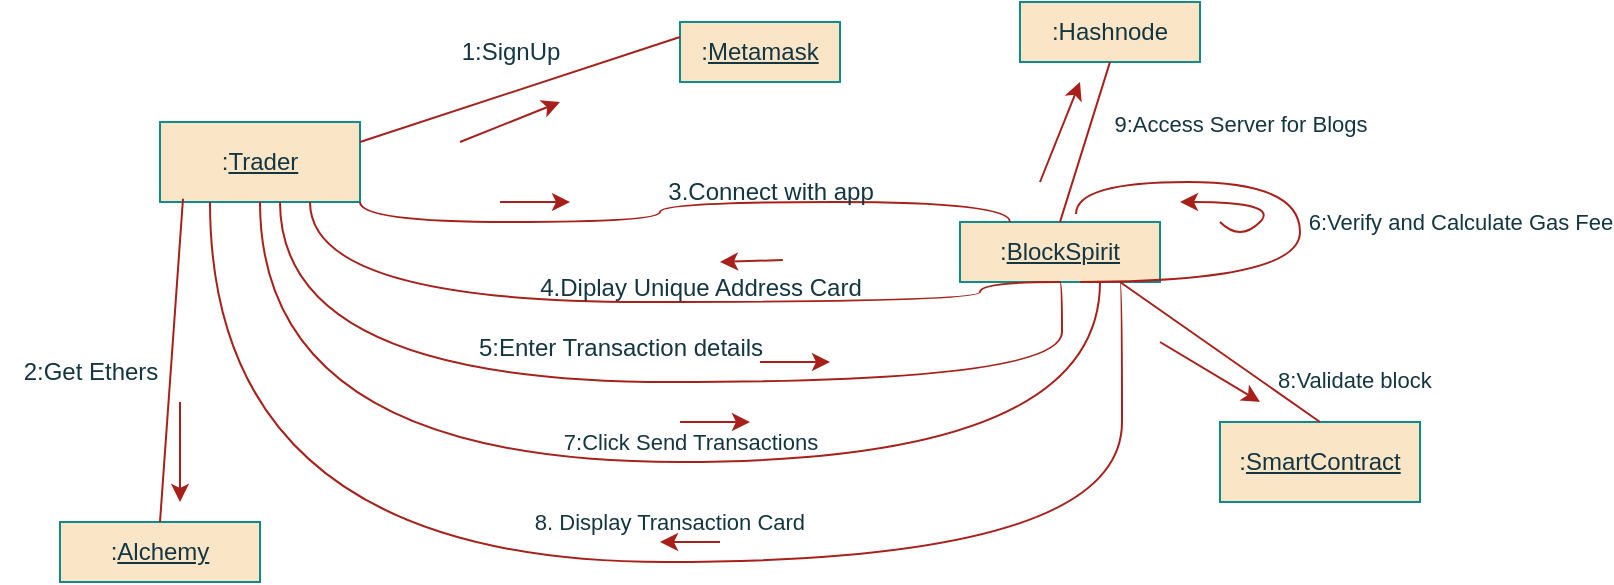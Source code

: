 <mxfile version="24.7.17">
  <diagram name="Page-1" id="461_pMzQ_bFux2WRzo8j">
    <mxGraphModel dx="1784" dy="501" grid="1" gridSize="10" guides="1" tooltips="1" connect="1" arrows="1" fold="1" page="1" pageScale="1" pageWidth="850" pageHeight="1100" math="0" shadow="0">
      <root>
        <mxCell id="0" />
        <mxCell id="1" parent="0" />
        <mxCell id="MuZyqHrl32whdEdbHXzR-1" value=":&lt;u&gt;Trader&lt;/u&gt;" style="html=1;whiteSpace=wrap;labelBackgroundColor=none;fillColor=#FAE5C7;strokeColor=#0F8B8D;fontColor=#143642;" parent="1" vertex="1">
          <mxGeometry x="70" y="100" width="100" height="40" as="geometry" />
        </mxCell>
        <mxCell id="MuZyqHrl32whdEdbHXzR-3" value=":&lt;u&gt;BlockSpirit&lt;/u&gt;" style="html=1;whiteSpace=wrap;labelBackgroundColor=none;fillColor=#FAE5C7;strokeColor=#0F8B8D;fontColor=#143642;" parent="1" vertex="1">
          <mxGeometry x="470" y="150" width="100" height="30" as="geometry" />
        </mxCell>
        <mxCell id="MuZyqHrl32whdEdbHXzR-4" value=":&lt;u&gt;Metamask&lt;/u&gt;" style="html=1;whiteSpace=wrap;labelBackgroundColor=none;fillColor=#FAE5C7;strokeColor=#0F8B8D;fontColor=#143642;" parent="1" vertex="1">
          <mxGeometry x="330" y="50" width="80" height="30" as="geometry" />
        </mxCell>
        <mxCell id="MuZyqHrl32whdEdbHXzR-5" value=":&lt;u&gt;SmartContract&lt;/u&gt;" style="html=1;whiteSpace=wrap;labelBackgroundColor=none;fillColor=#FAE5C7;strokeColor=#0F8B8D;fontColor=#143642;" parent="1" vertex="1">
          <mxGeometry x="600" y="250" width="100" height="40" as="geometry" />
        </mxCell>
        <mxCell id="xeMZNOC3GCtzYAOFiGIL-1" value="" style="endArrow=none;html=1;rounded=0;exitX=1;exitY=0.25;exitDx=0;exitDy=0;entryX=0;entryY=0.25;entryDx=0;entryDy=0;labelBackgroundColor=none;strokeColor=#A8201A;fontColor=default;" edge="1" parent="1" source="MuZyqHrl32whdEdbHXzR-1" target="MuZyqHrl32whdEdbHXzR-4">
          <mxGeometry width="50" height="50" relative="1" as="geometry">
            <mxPoint x="430" y="310" as="sourcePoint" />
            <mxPoint x="480" y="260" as="targetPoint" />
          </mxGeometry>
        </mxCell>
        <mxCell id="xeMZNOC3GCtzYAOFiGIL-2" value="" style="endArrow=classic;html=1;rounded=0;labelBackgroundColor=none;strokeColor=#A8201A;fontColor=default;" edge="1" parent="1">
          <mxGeometry width="50" height="50" relative="1" as="geometry">
            <mxPoint x="220" y="110" as="sourcePoint" />
            <mxPoint x="270" y="90" as="targetPoint" />
          </mxGeometry>
        </mxCell>
        <mxCell id="xeMZNOC3GCtzYAOFiGIL-3" value="1:SignUp" style="text;html=1;align=center;verticalAlign=middle;resizable=0;points=[];autosize=1;strokeColor=none;fillColor=none;labelBackgroundColor=none;fontColor=#143642;" vertex="1" parent="1">
          <mxGeometry x="210" y="50" width="70" height="30" as="geometry" />
        </mxCell>
        <mxCell id="xeMZNOC3GCtzYAOFiGIL-4" value=":&lt;u&gt;Alchemy&lt;/u&gt;" style="html=1;whiteSpace=wrap;labelBackgroundColor=none;fillColor=#FAE5C7;strokeColor=#0F8B8D;fontColor=#143642;" vertex="1" parent="1">
          <mxGeometry x="20" y="300" width="100" height="30" as="geometry" />
        </mxCell>
        <mxCell id="xeMZNOC3GCtzYAOFiGIL-6" value="" style="endArrow=none;html=1;rounded=0;entryX=0.5;entryY=0;entryDx=0;entryDy=0;exitX=0.115;exitY=0.96;exitDx=0;exitDy=0;exitPerimeter=0;labelBackgroundColor=none;strokeColor=#A8201A;fontColor=default;" edge="1" parent="1" source="MuZyqHrl32whdEdbHXzR-1" target="xeMZNOC3GCtzYAOFiGIL-4">
          <mxGeometry width="50" height="50" relative="1" as="geometry">
            <mxPoint x="130" y="200" as="sourcePoint" />
            <mxPoint x="480" y="260" as="targetPoint" />
          </mxGeometry>
        </mxCell>
        <mxCell id="xeMZNOC3GCtzYAOFiGIL-9" value="" style="endArrow=classic;html=1;rounded=0;labelBackgroundColor=none;strokeColor=#A8201A;fontColor=default;" edge="1" parent="1">
          <mxGeometry width="50" height="50" relative="1" as="geometry">
            <mxPoint x="80" y="240" as="sourcePoint" />
            <mxPoint x="80" y="290" as="targetPoint" />
          </mxGeometry>
        </mxCell>
        <mxCell id="xeMZNOC3GCtzYAOFiGIL-10" value="2:Get Ethers" style="text;html=1;align=center;verticalAlign=middle;resizable=0;points=[];autosize=1;strokeColor=none;fillColor=none;labelBackgroundColor=none;fontColor=#143642;" vertex="1" parent="1">
          <mxGeometry x="-10" y="210" width="90" height="30" as="geometry" />
        </mxCell>
        <mxCell id="xeMZNOC3GCtzYAOFiGIL-11" value="" style="endArrow=none;html=1;rounded=0;exitX=1;exitY=1;exitDx=0;exitDy=0;entryX=0.25;entryY=0;entryDx=0;entryDy=0;edgeStyle=orthogonalEdgeStyle;curved=1;labelBackgroundColor=none;strokeColor=#A8201A;fontColor=default;" edge="1" parent="1" source="MuZyqHrl32whdEdbHXzR-1" target="MuZyqHrl32whdEdbHXzR-3">
          <mxGeometry width="50" height="50" relative="1" as="geometry">
            <mxPoint x="430" y="310" as="sourcePoint" />
            <mxPoint x="480" y="260" as="targetPoint" />
          </mxGeometry>
        </mxCell>
        <mxCell id="xeMZNOC3GCtzYAOFiGIL-13" value="3.Connect with app" style="text;html=1;align=center;verticalAlign=middle;resizable=0;points=[];autosize=1;strokeColor=none;fillColor=none;labelBackgroundColor=none;fontColor=#143642;" vertex="1" parent="1">
          <mxGeometry x="310" y="120" width="130" height="30" as="geometry" />
        </mxCell>
        <mxCell id="xeMZNOC3GCtzYAOFiGIL-15" value="" style="endArrow=none;html=1;rounded=0;entryX=0.5;entryY=1;entryDx=0;entryDy=0;exitX=0.75;exitY=1;exitDx=0;exitDy=0;edgeStyle=orthogonalEdgeStyle;curved=1;labelBackgroundColor=none;strokeColor=#A8201A;fontColor=default;" edge="1" parent="1" source="MuZyqHrl32whdEdbHXzR-1" target="MuZyqHrl32whdEdbHXzR-3">
          <mxGeometry width="50" height="50" relative="1" as="geometry">
            <mxPoint x="430" y="310" as="sourcePoint" />
            <mxPoint x="480" y="260" as="targetPoint" />
            <Array as="points">
              <mxPoint x="145" y="190" />
              <mxPoint x="480" y="190" />
              <mxPoint x="480" y="180" />
            </Array>
          </mxGeometry>
        </mxCell>
        <mxCell id="xeMZNOC3GCtzYAOFiGIL-16" value="4.Diplay Unique Address Card" style="text;html=1;align=center;verticalAlign=middle;resizable=0;points=[];autosize=1;strokeColor=none;fillColor=none;labelBackgroundColor=none;fontColor=#143642;" vertex="1" parent="1">
          <mxGeometry x="245" y="168" width="190" height="30" as="geometry" />
        </mxCell>
        <mxCell id="xeMZNOC3GCtzYAOFiGIL-19" value="" style="endArrow=none;html=1;rounded=0;edgeStyle=orthogonalEdgeStyle;curved=1;exitX=0.6;exitY=1;exitDx=0;exitDy=0;exitPerimeter=0;labelBackgroundColor=none;strokeColor=#A8201A;fontColor=default;" edge="1" parent="1" source="MuZyqHrl32whdEdbHXzR-1">
          <mxGeometry width="50" height="50" relative="1" as="geometry">
            <mxPoint x="430" y="310" as="sourcePoint" />
            <mxPoint x="520" y="180" as="targetPoint" />
            <Array as="points">
              <mxPoint x="130" y="230" />
              <mxPoint x="521" y="230" />
            </Array>
          </mxGeometry>
        </mxCell>
        <mxCell id="xeMZNOC3GCtzYAOFiGIL-20" value="5:Enter Transaction details" style="text;html=1;align=center;verticalAlign=middle;resizable=0;points=[];autosize=1;strokeColor=none;fillColor=none;labelBackgroundColor=none;fontColor=#143642;" vertex="1" parent="1">
          <mxGeometry x="215" y="198" width="170" height="30" as="geometry" />
        </mxCell>
        <mxCell id="xeMZNOC3GCtzYAOFiGIL-23" value="" style="endArrow=none;html=1;rounded=0;entryX=0.6;entryY=1;entryDx=0;entryDy=0;edgeStyle=orthogonalEdgeStyle;curved=1;entryPerimeter=0;exitX=0.58;exitY=-0.133;exitDx=0;exitDy=0;exitPerimeter=0;labelBackgroundColor=none;strokeColor=#A8201A;fontColor=default;" edge="1" parent="1" source="MuZyqHrl32whdEdbHXzR-3" target="MuZyqHrl32whdEdbHXzR-3">
          <mxGeometry width="50" height="50" relative="1" as="geometry">
            <mxPoint x="570" y="130" as="sourcePoint" />
            <mxPoint x="575" y="168" as="targetPoint" />
            <Array as="points">
              <mxPoint x="528" y="130" />
              <mxPoint x="640" y="130" />
              <mxPoint x="640" y="180" />
            </Array>
          </mxGeometry>
        </mxCell>
        <mxCell id="xeMZNOC3GCtzYAOFiGIL-24" value="6:Verify and Calculate Gas Fee" style="edgeLabel;html=1;align=center;verticalAlign=middle;resizable=0;points=[];labelBackgroundColor=none;fontColor=#143642;" vertex="1" connectable="0" parent="xeMZNOC3GCtzYAOFiGIL-23">
          <mxGeometry x="-0.698" y="-6" relative="1" as="geometry">
            <mxPoint x="164" y="14" as="offset" />
          </mxGeometry>
        </mxCell>
        <mxCell id="xeMZNOC3GCtzYAOFiGIL-25" value="" style="endArrow=none;html=1;rounded=0;exitX=0.5;exitY=1;exitDx=0;exitDy=0;edgeStyle=orthogonalEdgeStyle;curved=1;labelBackgroundColor=none;strokeColor=#A8201A;fontColor=default;" edge="1" parent="1" source="MuZyqHrl32whdEdbHXzR-1">
          <mxGeometry width="50" height="50" relative="1" as="geometry">
            <mxPoint x="430" y="310" as="sourcePoint" />
            <mxPoint x="540" y="180" as="targetPoint" />
            <Array as="points">
              <mxPoint x="120" y="270" />
              <mxPoint x="540" y="270" />
            </Array>
          </mxGeometry>
        </mxCell>
        <mxCell id="xeMZNOC3GCtzYAOFiGIL-26" value="7:Click Send Transactions" style="edgeLabel;html=1;align=center;verticalAlign=middle;resizable=0;points=[];labelBackgroundColor=none;fontColor=#143642;" vertex="1" connectable="0" parent="xeMZNOC3GCtzYAOFiGIL-25">
          <mxGeometry x="0.038" y="8" relative="1" as="geometry">
            <mxPoint x="13" y="-2" as="offset" />
          </mxGeometry>
        </mxCell>
        <mxCell id="xeMZNOC3GCtzYAOFiGIL-27" value="" style="endArrow=none;html=1;rounded=0;exitX=0.5;exitY=0;exitDx=0;exitDy=0;labelBackgroundColor=none;strokeColor=#A8201A;fontColor=default;" edge="1" parent="1" source="MuZyqHrl32whdEdbHXzR-5">
          <mxGeometry width="50" height="50" relative="1" as="geometry">
            <mxPoint x="430" y="310" as="sourcePoint" />
            <mxPoint x="550" y="180" as="targetPoint" />
          </mxGeometry>
        </mxCell>
        <mxCell id="xeMZNOC3GCtzYAOFiGIL-28" value="8:Validate block&amp;nbsp;&amp;nbsp;" style="edgeLabel;html=1;align=center;verticalAlign=middle;resizable=0;points=[];labelBackgroundColor=none;fontColor=#143642;" vertex="1" connectable="0" parent="xeMZNOC3GCtzYAOFiGIL-27">
          <mxGeometry x="-0.266" y="-6" relative="1" as="geometry">
            <mxPoint x="53" y="9" as="offset" />
          </mxGeometry>
        </mxCell>
        <mxCell id="xeMZNOC3GCtzYAOFiGIL-30" value="" style="endArrow=none;html=1;rounded=0;exitX=0.25;exitY=1;exitDx=0;exitDy=0;edgeStyle=orthogonalEdgeStyle;curved=1;labelBackgroundColor=none;strokeColor=#A8201A;fontColor=default;" edge="1" parent="1" source="MuZyqHrl32whdEdbHXzR-1">
          <mxGeometry width="50" height="50" relative="1" as="geometry">
            <mxPoint x="370" y="250" as="sourcePoint" />
            <mxPoint x="550" y="180" as="targetPoint" />
            <Array as="points">
              <mxPoint x="95" y="320" />
              <mxPoint x="551" y="320" />
            </Array>
          </mxGeometry>
        </mxCell>
        <mxCell id="xeMZNOC3GCtzYAOFiGIL-31" value="8. Display Transaction Card&amp;nbsp;" style="edgeLabel;html=1;align=center;verticalAlign=middle;resizable=0;points=[];labelBackgroundColor=none;fontColor=#143642;" vertex="1" connectable="0" parent="xeMZNOC3GCtzYAOFiGIL-30">
          <mxGeometry x="0.012" y="7" relative="1" as="geometry">
            <mxPoint x="18" y="-13" as="offset" />
          </mxGeometry>
        </mxCell>
        <mxCell id="xeMZNOC3GCtzYAOFiGIL-32" value="" style="endArrow=classic;html=1;rounded=0;labelBackgroundColor=none;strokeColor=#A8201A;fontColor=default;" edge="1" parent="1">
          <mxGeometry width="50" height="50" relative="1" as="geometry">
            <mxPoint x="570" y="210" as="sourcePoint" />
            <mxPoint x="620" y="240" as="targetPoint" />
          </mxGeometry>
        </mxCell>
        <mxCell id="xeMZNOC3GCtzYAOFiGIL-33" value="" style="endArrow=classic;html=1;rounded=0;labelBackgroundColor=none;strokeColor=#A8201A;fontColor=default;" edge="1" parent="1">
          <mxGeometry width="50" height="50" relative="1" as="geometry">
            <mxPoint x="240" y="140" as="sourcePoint" />
            <mxPoint x="275" y="140" as="targetPoint" />
          </mxGeometry>
        </mxCell>
        <mxCell id="xeMZNOC3GCtzYAOFiGIL-35" value="" style="endArrow=classic;html=1;rounded=0;exitX=0.718;exitY=0.033;exitDx=0;exitDy=0;exitPerimeter=0;labelBackgroundColor=none;strokeColor=#A8201A;fontColor=default;" edge="1" parent="1" source="xeMZNOC3GCtzYAOFiGIL-16">
          <mxGeometry width="50" height="50" relative="1" as="geometry">
            <mxPoint x="350" y="170" as="sourcePoint" />
            <mxPoint x="350" y="170" as="targetPoint" />
          </mxGeometry>
        </mxCell>
        <mxCell id="xeMZNOC3GCtzYAOFiGIL-36" value="" style="endArrow=classic;html=1;rounded=0;labelBackgroundColor=none;strokeColor=#A8201A;fontColor=default;" edge="1" parent="1">
          <mxGeometry width="50" height="50" relative="1" as="geometry">
            <mxPoint x="370" y="220" as="sourcePoint" />
            <mxPoint x="405" y="220" as="targetPoint" />
          </mxGeometry>
        </mxCell>
        <mxCell id="xeMZNOC3GCtzYAOFiGIL-37" value="" style="endArrow=classic;html=1;rounded=0;labelBackgroundColor=none;strokeColor=#A8201A;fontColor=default;" edge="1" parent="1">
          <mxGeometry width="50" height="50" relative="1" as="geometry">
            <mxPoint x="350" y="310" as="sourcePoint" />
            <mxPoint x="320" y="310" as="targetPoint" />
          </mxGeometry>
        </mxCell>
        <mxCell id="xeMZNOC3GCtzYAOFiGIL-38" value="" style="endArrow=classic;html=1;rounded=0;labelBackgroundColor=none;strokeColor=#A8201A;fontColor=default;" edge="1" parent="1">
          <mxGeometry width="50" height="50" relative="1" as="geometry">
            <mxPoint x="330" y="250" as="sourcePoint" />
            <mxPoint x="365" y="250" as="targetPoint" />
          </mxGeometry>
        </mxCell>
        <mxCell id="xeMZNOC3GCtzYAOFiGIL-39" value="" style="curved=1;endArrow=classic;html=1;rounded=0;labelBackgroundColor=none;strokeColor=#A8201A;fontColor=default;" edge="1" parent="1">
          <mxGeometry width="50" height="50" relative="1" as="geometry">
            <mxPoint x="600" y="150" as="sourcePoint" />
            <mxPoint x="580" y="140" as="targetPoint" />
            <Array as="points">
              <mxPoint x="610" y="160" />
              <mxPoint x="630" y="140" />
            </Array>
          </mxGeometry>
        </mxCell>
        <mxCell id="xeMZNOC3GCtzYAOFiGIL-41" value=":Hashnode" style="rounded=0;whiteSpace=wrap;html=1;strokeColor=#0F8B8D;fontColor=#143642;fillColor=#FAE5C7;" vertex="1" parent="1">
          <mxGeometry x="500" y="40" width="90" height="30" as="geometry" />
        </mxCell>
        <mxCell id="xeMZNOC3GCtzYAOFiGIL-42" value="" style="endArrow=none;html=1;rounded=0;strokeColor=#A8201A;fontColor=#143642;fillColor=#FAE5C7;entryX=0.5;entryY=1;entryDx=0;entryDy=0;exitX=0.5;exitY=0;exitDx=0;exitDy=0;" edge="1" parent="1" source="MuZyqHrl32whdEdbHXzR-3" target="xeMZNOC3GCtzYAOFiGIL-41">
          <mxGeometry width="50" height="50" relative="1" as="geometry">
            <mxPoint x="340" y="240" as="sourcePoint" />
            <mxPoint x="390" y="190" as="targetPoint" />
          </mxGeometry>
        </mxCell>
        <mxCell id="xeMZNOC3GCtzYAOFiGIL-44" value="9:Access Server for Blogs" style="edgeLabel;html=1;align=center;verticalAlign=middle;resizable=0;points=[];strokeColor=#0F8B8D;fontColor=#143642;fillColor=#FAE5C7;" vertex="1" connectable="0" parent="xeMZNOC3GCtzYAOFiGIL-42">
          <mxGeometry x="0.407" y="-9" relative="1" as="geometry">
            <mxPoint x="64" y="4" as="offset" />
          </mxGeometry>
        </mxCell>
        <mxCell id="xeMZNOC3GCtzYAOFiGIL-43" value="" style="endArrow=classic;html=1;rounded=0;strokeColor=#A8201A;fontColor=#143642;fillColor=#FAE5C7;" edge="1" parent="1">
          <mxGeometry width="50" height="50" relative="1" as="geometry">
            <mxPoint x="510" y="130" as="sourcePoint" />
            <mxPoint x="530" y="80" as="targetPoint" />
          </mxGeometry>
        </mxCell>
      </root>
    </mxGraphModel>
  </diagram>
</mxfile>
